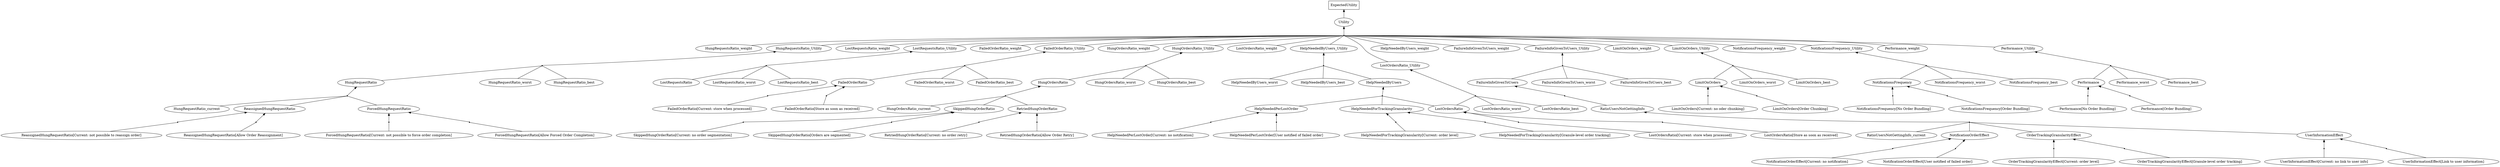 digraph G { 
rankdir = BT 
"HungRequestsRatio_weight" [shape = oval] 
"HungRequestRatio_current" [shape = oval] 
AndRef0[shape = point] 
AndRef0->"ReassignedHungRequestRatio"
"ReassignedHungRequestRatio[Current: not possible to reassign order]"->AndRef0 [dir = none] 
AndRef1[shape = point] 
AndRef1->"ReassignedHungRequestRatio"
"ReassignedHungRequestRatio[Allow Order Reassignment]"->AndRef1 [dir = none] 
"ReassignedHungRequestRatio" [shape = oval] 
AndRef2[shape = point] 
AndRef2->"ForcedHungRequestRatio"
"ForcedHungRequestRatio[Current: not possible to force order completion]"->AndRef2 [dir = none] 
AndRef3[shape = point] 
AndRef3->"ForcedHungRequestRatio"
"ForcedHungRequestRatio[Allow Forced Order Completion]"->AndRef3 [dir = none] 
"ForcedHungRequestRatio" [shape = oval] 
"HungRequestRatio" [shape = oval] 
AndRef4[shape = point] 
AndRef4->"HungRequestRatio"
"HungRequestRatio_current"->AndRef4 [dir = none] 
"ReassignedHungRequestRatio"->AndRef4 [dir = none] 
"ForcedHungRequestRatio"->AndRef4 [dir = none] 
"HungRequestRatio_worst" [shape = oval] 
"HungRequestRatio_best" [shape = oval] 
"HungRequestsRatio_Utility" [shape = oval] 
AndRef5[shape = point] 
AndRef5->"HungRequestsRatio_Utility"
"HungRequestRatio"->AndRef5 [dir = none] 
"HungRequestRatio_worst"->AndRef5 [dir = none] 
"HungRequestRatio_best"->AndRef5 [dir = none] 
"LostRequestsRatio_weight" [shape = oval] 
"LostRequestsRatio" [shape = oval] 
"LostRequestsRatio_worst" [shape = oval] 
"LostRequestsRatio_best" [shape = oval] 
"LostRequestsRatio_Utility" [shape = oval] 
AndRef6[shape = point] 
AndRef6->"LostRequestsRatio_Utility"
"LostRequestsRatio"->AndRef6 [dir = none] 
"LostRequestsRatio_worst"->AndRef6 [dir = none] 
"LostRequestsRatio_best"->AndRef6 [dir = none] 
"FailedOrderRatio_weight" [shape = oval] 
AndRef7[shape = point] 
AndRef7->"FailedOrderRatio"
"FailedOrderRatio[Current: store when processed]"->AndRef7 [dir = none] 
AndRef8[shape = point] 
AndRef8->"FailedOrderRatio"
"FailedOrderRatio[Store as soon as received]"->AndRef8 [dir = none] 
"FailedOrderRatio" [shape = oval] 
"FailedOrderRatio_worst" [shape = oval] 
"FailedOrderRatio_best" [shape = oval] 
"FailedOrderRatio_Utility" [shape = oval] 
AndRef9[shape = point] 
AndRef9->"FailedOrderRatio_Utility"
"FailedOrderRatio"->AndRef9 [dir = none] 
"FailedOrderRatio_worst"->AndRef9 [dir = none] 
"FailedOrderRatio_best"->AndRef9 [dir = none] 
"HungOrdersRatio_weight" [shape = oval] 
"HungOrdersRatio_current" [shape = oval] 
AndRef10[shape = point] 
AndRef10->"SkippedHungOrderRatio"
"SkippedHungOrderRatio[Current: no order segmentation]"->AndRef10 [dir = none] 
AndRef11[shape = point] 
AndRef11->"SkippedHungOrderRatio"
"SkippedHungOrderRatio[Orders are segmented]"->AndRef11 [dir = none] 
"SkippedHungOrderRatio" [shape = oval] 
AndRef12[shape = point] 
AndRef12->"RetriedHungOrderRatio"
"RetriedHungOrderRatio[Current: no order retry]"->AndRef12 [dir = none] 
AndRef13[shape = point] 
AndRef13->"RetriedHungOrderRatio"
"RetriedHungOrderRatio[Allow Order Retry]"->AndRef13 [dir = none] 
"RetriedHungOrderRatio" [shape = oval] 
"HungOrdersRatio" [shape = oval] 
AndRef14[shape = point] 
AndRef14->"HungOrdersRatio"
"HungOrdersRatio_current"->AndRef14 [dir = none] 
"SkippedHungOrderRatio"->AndRef14 [dir = none] 
"RetriedHungOrderRatio"->AndRef14 [dir = none] 
"HungOrdersRatio_worst" [shape = oval] 
"HungOrdersRatio_best" [shape = oval] 
"HungOrdersRatio_Utility" [shape = oval] 
AndRef15[shape = point] 
AndRef15->"HungOrdersRatio_Utility"
"HungOrdersRatio"->AndRef15 [dir = none] 
"HungOrdersRatio_worst"->AndRef15 [dir = none] 
"HungOrdersRatio_best"->AndRef15 [dir = none] 
"LostOrdersRatio_weight" [shape = oval] 
AndRef16[shape = point] 
AndRef16->"LostOrdersRatio"
"LostOrdersRatio[Current: store when processed]"->AndRef16 [dir = none] 
AndRef17[shape = point] 
AndRef17->"LostOrdersRatio"
"LostOrdersRatio[Store as soon as received]"->AndRef17 [dir = none] 
"LostOrdersRatio" [shape = oval] 
"LostOrdersRatio_worst" [shape = oval] 
"LostOrdersRatio_best" [shape = oval] 
"LostOrdersRatio_Utility" [shape = oval] 
AndRef18[shape = point] 
AndRef18->"LostOrdersRatio_Utility"
"LostOrdersRatio"->AndRef18 [dir = none] 
"LostOrdersRatio_worst"->AndRef18 [dir = none] 
"LostOrdersRatio_best"->AndRef18 [dir = none] 
"HelpNeededByUsers_weight" [shape = oval] 
AndRef19[shape = point] 
AndRef19->"HelpNeededPerLostOrder"
"HelpNeededPerLostOrder[Current: no notification]"->AndRef19 [dir = none] 
AndRef20[shape = point] 
AndRef20->"HelpNeededPerLostOrder"
"HelpNeededPerLostOrder[User notified of failed order]"->AndRef20 [dir = none] 
"HelpNeededPerLostOrder" [shape = oval] 
AndRef21[shape = point] 
AndRef21->"HelpNeededForTrackingGranularity"
"HelpNeededForTrackingGranularity[Current: order level]"->AndRef21 [dir = none] 
AndRef22[shape = point] 
AndRef22->"HelpNeededForTrackingGranularity"
"HelpNeededForTrackingGranularity[Granule-level order tracking]"->AndRef22 [dir = none] 
"HelpNeededForTrackingGranularity" [shape = oval] 
"HelpNeededByUsers" [shape = oval] 
AndRef23[shape = point] 
AndRef23->"HelpNeededByUsers"
"LostOrdersRatio"->AndRef23 [dir = none] 
"HelpNeededPerLostOrder"->AndRef23 [dir = none] 
"HelpNeededForTrackingGranularity"->AndRef23 [dir = none] 
"HelpNeededByUsers_worst" [shape = oval] 
"HelpNeededByUsers_best" [shape = oval] 
"HelpNeededByUsers_Utility" [shape = oval] 
AndRef24[shape = point] 
AndRef24->"HelpNeededByUsers_Utility"
"HelpNeededByUsers"->AndRef24 [dir = none] 
"HelpNeededByUsers_worst"->AndRef24 [dir = none] 
"HelpNeededByUsers_best"->AndRef24 [dir = none] 
"FailureInfoGivenToUsers_weight" [shape = oval] 
"RatioUsersNotGettingInfo_current" [shape = oval] 
AndRef25[shape = point] 
AndRef25->"NotificationOrderEffect"
"NotificationOrderEffect[Current: no notification]"->AndRef25 [dir = none] 
AndRef26[shape = point] 
AndRef26->"NotificationOrderEffect"
"NotificationOrderEffect[User notified of failed order]"->AndRef26 [dir = none] 
"NotificationOrderEffect" [shape = oval] 
AndRef27[shape = point] 
AndRef27->"OrderTrackingGranularityEffect"
"OrderTrackingGranularityEffect[Current: order level]"->AndRef27 [dir = none] 
AndRef28[shape = point] 
AndRef28->"OrderTrackingGranularityEffect"
"OrderTrackingGranularityEffect[Granule-level order tracking]"->AndRef28 [dir = none] 
"OrderTrackingGranularityEffect" [shape = oval] 
AndRef29[shape = point] 
AndRef29->"UserInformationEffect"
"UserInformationEffect[Current: no link to user info]"->AndRef29 [dir = none] 
AndRef30[shape = point] 
AndRef30->"UserInformationEffect"
"UserInformationEffect[Link to user information]"->AndRef30 [dir = none] 
"UserInformationEffect" [shape = oval] 
"RatioUsersNotGettingInfo" [shape = oval] 
AndRef31[shape = point] 
AndRef31->"RatioUsersNotGettingInfo"
"RatioUsersNotGettingInfo_current"->AndRef31 [dir = none] 
"NotificationOrderEffect"->AndRef31 [dir = none] 
"OrderTrackingGranularityEffect"->AndRef31 [dir = none] 
"UserInformationEffect"->AndRef31 [dir = none] 
"FailureInfoGivenToUsers" [shape = oval] 
AndRef32[shape = point] 
AndRef32->"FailureInfoGivenToUsers"
"RatioUsersNotGettingInfo"->AndRef32 [dir = none] 
"FailureInfoGivenToUsers_worst" [shape = oval] 
"FailureInfoGivenToUsers_best" [shape = oval] 
"FailureInfoGivenToUsers_Utility" [shape = oval] 
AndRef33[shape = point] 
AndRef33->"FailureInfoGivenToUsers_Utility"
"FailureInfoGivenToUsers"->AndRef33 [dir = none] 
"FailureInfoGivenToUsers_worst"->AndRef33 [dir = none] 
"FailureInfoGivenToUsers_best"->AndRef33 [dir = none] 
"LimitOnOrders_weight" [shape = oval] 
AndRef34[shape = point] 
AndRef34->"LimitOnOrders"
"LimitOnOrders[Current: no oder chunking]"->AndRef34 [dir = none] 
AndRef35[shape = point] 
AndRef35->"LimitOnOrders"
"LimitOnOrders[Order Chunking]"->AndRef35 [dir = none] 
"LimitOnOrders" [shape = oval] 
"LimitOnOrders_worst" [shape = oval] 
"LimitOnOrders_best" [shape = oval] 
"LimitOnOrders_Utility" [shape = oval] 
AndRef36[shape = point] 
AndRef36->"LimitOnOrders_Utility"
"LimitOnOrders"->AndRef36 [dir = none] 
"LimitOnOrders_worst"->AndRef36 [dir = none] 
"LimitOnOrders_best"->AndRef36 [dir = none] 
"NotificationsFrequency_weight" [shape = oval] 
AndRef37[shape = point] 
AndRef37->"NotificationsFrequency"
"NotificationsFrequency[No Order Bundling]"->AndRef37 [dir = none] 
AndRef38[shape = point] 
AndRef38->"NotificationsFrequency"
"NotificationsFrequency[Order Bundling]"->AndRef38 [dir = none] 
"NotificationsFrequency" [shape = oval] 
"NotificationsFrequency_worst" [shape = oval] 
"NotificationsFrequency_best" [shape = oval] 
"NotificationsFrequency_Utility" [shape = oval] 
AndRef39[shape = point] 
AndRef39->"NotificationsFrequency_Utility"
"NotificationsFrequency"->AndRef39 [dir = none] 
"NotificationsFrequency_worst"->AndRef39 [dir = none] 
"NotificationsFrequency_best"->AndRef39 [dir = none] 
"Performance_weight" [shape = oval] 
AndRef40[shape = point] 
AndRef40->"Performance"
"Performance[No Order Bundling]"->AndRef40 [dir = none] 
AndRef41[shape = point] 
AndRef41->"Performance"
"Performance[Order Bundling]"->AndRef41 [dir = none] 
"Performance" [shape = oval] 
"Performance_worst" [shape = oval] 
"Performance_best" [shape = oval] 
"Performance_Utility" [shape = oval] 
AndRef42[shape = point] 
AndRef42->"Performance_Utility"
"Performance"->AndRef42 [dir = none] 
"Performance_worst"->AndRef42 [dir = none] 
"Performance_best"->AndRef42 [dir = none] 
"Utility" [shape = oval] 
AndRef43[shape = point] 
AndRef43->"Utility"
"HungRequestsRatio_weight"->AndRef43 [dir = none] 
"HungRequestsRatio_Utility"->AndRef43 [dir = none] 
"LostRequestsRatio_weight"->AndRef43 [dir = none] 
"LostRequestsRatio_Utility"->AndRef43 [dir = none] 
"FailedOrderRatio_weight"->AndRef43 [dir = none] 
"FailedOrderRatio_Utility"->AndRef43 [dir = none] 
"HungOrdersRatio_weight"->AndRef43 [dir = none] 
"HungOrdersRatio_Utility"->AndRef43 [dir = none] 
"LostOrdersRatio_weight"->AndRef43 [dir = none] 
"LostOrdersRatio_Utility"->AndRef43 [dir = none] 
"HelpNeededByUsers_weight"->AndRef43 [dir = none] 
"HelpNeededByUsers_Utility"->AndRef43 [dir = none] 
"FailureInfoGivenToUsers_weight"->AndRef43 [dir = none] 
"FailureInfoGivenToUsers_Utility"->AndRef43 [dir = none] 
"LimitOnOrders_weight"->AndRef43 [dir = none] 
"LimitOnOrders_Utility"->AndRef43 [dir = none] 
"NotificationsFrequency_weight"->AndRef43 [dir = none] 
"NotificationsFrequency_Utility"->AndRef43 [dir = none] 
"Performance_weight"->AndRef43 [dir = none] 
"Performance_Utility"->AndRef43 [dir = none] 
ExpectedUtility [shape = box] 
Utility->"ExpectedUtility"
}
